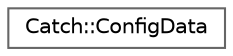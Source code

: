 digraph "Graphical Class Hierarchy"
{
 // LATEX_PDF_SIZE
  bgcolor="transparent";
  edge [fontname=Helvetica,fontsize=10,labelfontname=Helvetica,labelfontsize=10];
  node [fontname=Helvetica,fontsize=10,shape=box,height=0.2,width=0.4];
  rankdir="LR";
  Node0 [id="Node000000",label="Catch::ConfigData",height=0.2,width=0.4,color="grey40", fillcolor="white", style="filled",URL="$structCatch_1_1ConfigData.html",tooltip=" "];
}
